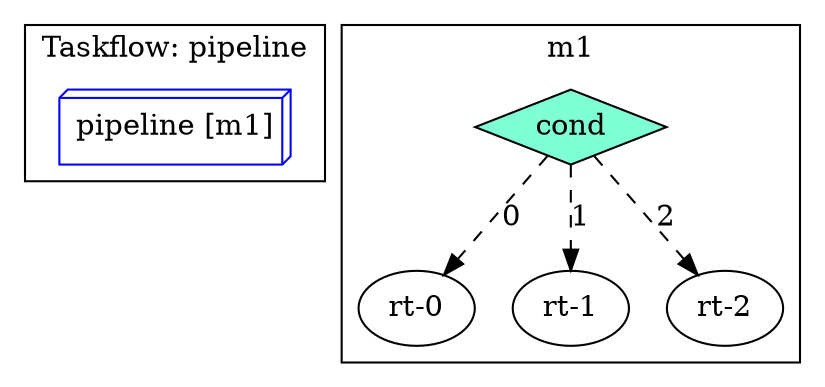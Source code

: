 digraph Taskflow {
subgraph cluster_p0x7ff7bc8c9710 {
label="Taskflow: pipeline";
p0x7f8f12065c00[shape=box3d, color=blue, label="pipeline [m1]"];
}
subgraph cluster_p0x7ff7bc8c9028 {
label="m1";
p0x7f8f12065d10[label="cond" shape=diamond color=black fillcolor=aquamarine style=filled];
p0x7f8f12065d10 -> p0x7f8f12065e20 [style=dashed label="0"];
p0x7f8f12065d10 -> p0x7f8f120659e0 [style=dashed label="1"];
p0x7f8f12065d10 -> p0x7f8f12065af0 [style=dashed label="2"];
p0x7f8f12065e20[label="rt-0" ];
p0x7f8f120659e0[label="rt-1" ];
p0x7f8f12065af0[label="rt-2" ];
}
}
